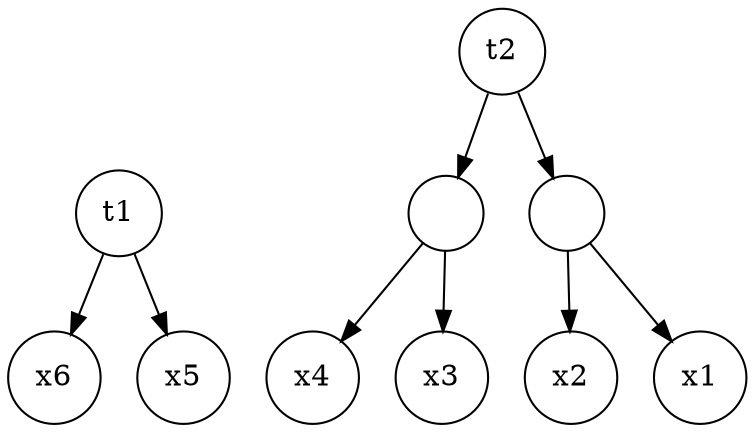digraph G{
	node[shape=circle]
	tt1[label="t1"];
	tt1x1[label="x6"];
	tt1x2[label="x5"];
	{rank=same tt1x1->tt1x2[style=invis]}
	tt1->tt1x1;
	tt1->tt1x2;
	tt2[label="t2"];
	tt2dot1[label=""];
	tt2dot1x3[label="x4"];
	tt2dot1x4[label="x3"];
	{rank=same tt2dot1x3->tt2dot1x4[style=invis]}
	tt2dot1->tt2dot1x3;
	tt2dot1->tt2dot1x4;
	tt2dot2[label=""];
	tt2dot2x5[label="x2"];
	tt2dot2x6[label="x1"];
	{rank=same tt2dot2x5->tt2dot2x6[style=invis]}
	tt2dot2->tt2dot2x5;
	tt2dot2->tt2dot2x6;
	{rank=same tt2dot1->tt2dot2[style=invis]}
	tt2->tt2dot1;
	tt2->tt2dot2;
	{rank=same tt1x1 tt2dot1x3}
}